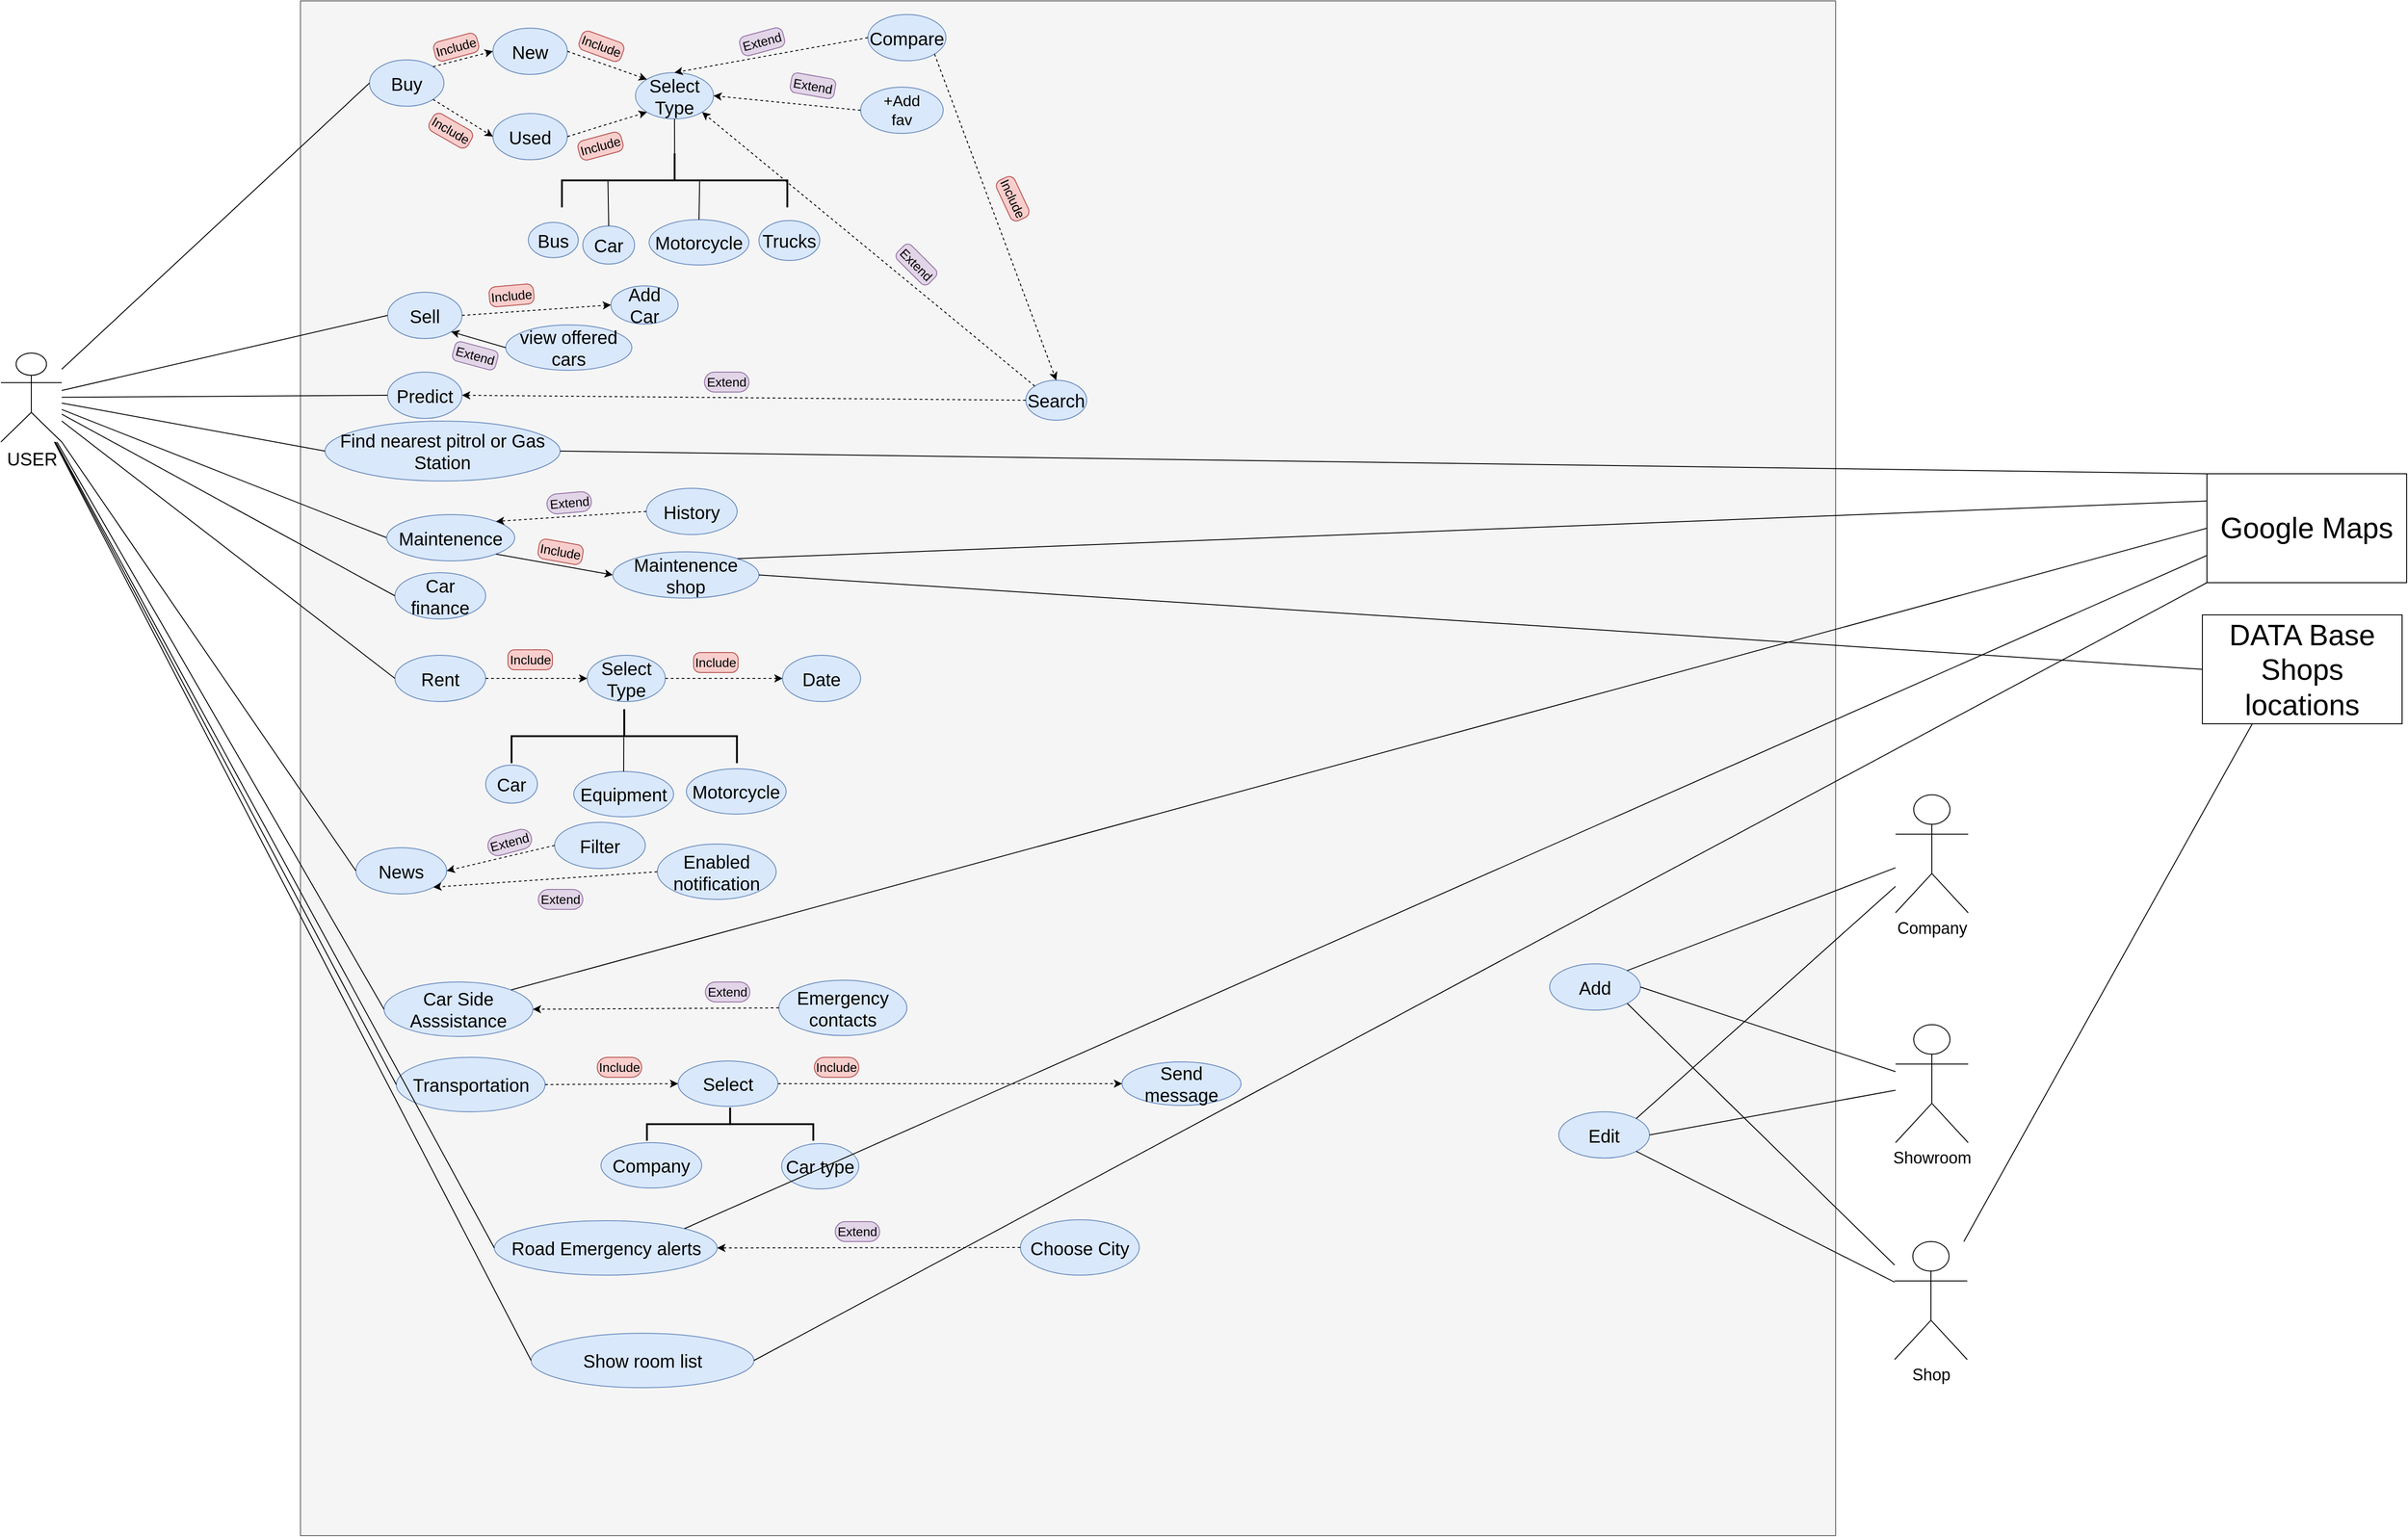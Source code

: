 <mxfile version="21.1.1" type="device">
  <diagram name="Page-1" id="mfSoIluptVLhkZwKLoLs">
    <mxGraphModel dx="2163" dy="771" grid="1" gridSize="10" guides="1" tooltips="1" connect="1" arrows="1" fold="1" page="1" pageScale="1" pageWidth="850" pageHeight="1100" background="#FFFFFF" math="0" shadow="0">
      <root>
        <mxCell id="0" />
        <mxCell id="1" parent="0" />
        <mxCell id="ZnVcX4nlPHSCYcSZ6EbG-2" value="&lt;br&gt;&lt;br&gt;&lt;br&gt;&lt;br&gt;&lt;br&gt;&lt;br&gt;&lt;br&gt;&lt;br&gt;&lt;br&gt;&lt;br&gt;" style="whiteSpace=wrap;html=1;aspect=fixed;fillColor=#f5f5f5;fontColor=#333333;strokeColor=#666666;" parent="1" vertex="1">
          <mxGeometry x="44" y="39" width="1691" height="1691" as="geometry" />
        </mxCell>
        <mxCell id="ZnVcX4nlPHSCYcSZ6EbG-4" value="&lt;font style=&quot;font-size: 20px;&quot;&gt;USER&lt;/font&gt;" style="shape=umlActor;verticalLabelPosition=bottom;verticalAlign=top;html=1;outlineConnect=0;" parent="1" vertex="1">
          <mxGeometry x="-286" y="427" width="67" height="98" as="geometry" />
        </mxCell>
        <mxCell id="ZnVcX4nlPHSCYcSZ6EbG-6" value="&lt;font style=&quot;font-size: 20px;&quot;&gt;Buy&lt;/font&gt;" style="ellipse;whiteSpace=wrap;html=1;fillColor=#dae8fc;strokeColor=#6c8ebf;" parent="1" vertex="1">
          <mxGeometry x="120" y="104" width="82" height="51" as="geometry" />
        </mxCell>
        <mxCell id="ZnVcX4nlPHSCYcSZ6EbG-8" value="&lt;font style=&quot;font-size: 20px;&quot;&gt;Used&lt;/font&gt;" style="ellipse;whiteSpace=wrap;html=1;fillColor=#dae8fc;strokeColor=#6c8ebf;" parent="1" vertex="1">
          <mxGeometry x="256" y="163" width="82" height="51" as="geometry" />
        </mxCell>
        <mxCell id="ZnVcX4nlPHSCYcSZ6EbG-9" value="&lt;font style=&quot;font-size: 20px;&quot;&gt;New&lt;/font&gt;" style="ellipse;whiteSpace=wrap;html=1;fillColor=#dae8fc;strokeColor=#6c8ebf;" parent="1" vertex="1">
          <mxGeometry x="256" y="69" width="82" height="51" as="geometry" />
        </mxCell>
        <mxCell id="ZnVcX4nlPHSCYcSZ6EbG-10" value="&lt;font style=&quot;font-size: 20px;&quot;&gt;Select Type&lt;/font&gt;" style="ellipse;whiteSpace=wrap;html=1;fillColor=#dae8fc;strokeColor=#6c8ebf;" parent="1" vertex="1">
          <mxGeometry x="413" y="118" width="86" height="51" as="geometry" />
        </mxCell>
        <mxCell id="ZnVcX4nlPHSCYcSZ6EbG-11" value="&lt;font style=&quot;font-size: 17px;&quot;&gt;+Add&lt;br&gt;fav&lt;/font&gt;" style="ellipse;whiteSpace=wrap;html=1;fillColor=#dae8fc;strokeColor=#6c8ebf;" parent="1" vertex="1">
          <mxGeometry x="661" y="134" width="91" height="51" as="geometry" />
        </mxCell>
        <mxCell id="ZnVcX4nlPHSCYcSZ6EbG-12" value="&lt;span style=&quot;font-size: 20px;&quot;&gt;Compare&lt;/span&gt;" style="ellipse;whiteSpace=wrap;html=1;fillColor=#dae8fc;strokeColor=#6c8ebf;" parent="1" vertex="1">
          <mxGeometry x="669" y="54" width="86" height="51" as="geometry" />
        </mxCell>
        <mxCell id="ZnVcX4nlPHSCYcSZ6EbG-15" value="" style="endArrow=classic;html=1;rounded=0;entryX=0;entryY=0.5;entryDx=0;entryDy=0;exitX=1;exitY=0;exitDx=0;exitDy=0;dashed=1;" parent="1" source="ZnVcX4nlPHSCYcSZ6EbG-6" target="ZnVcX4nlPHSCYcSZ6EbG-9" edge="1">
          <mxGeometry width="50" height="50" relative="1" as="geometry">
            <mxPoint x="585" y="476" as="sourcePoint" />
            <mxPoint x="635" y="426" as="targetPoint" />
          </mxGeometry>
        </mxCell>
        <mxCell id="ZnVcX4nlPHSCYcSZ6EbG-17" value="" style="endArrow=classic;html=1;rounded=0;entryX=0;entryY=0.5;entryDx=0;entryDy=0;exitX=1;exitY=1;exitDx=0;exitDy=0;dashed=1;" parent="1" source="ZnVcX4nlPHSCYcSZ6EbG-6" target="ZnVcX4nlPHSCYcSZ6EbG-8" edge="1">
          <mxGeometry width="50" height="50" relative="1" as="geometry">
            <mxPoint x="200" y="183" as="sourcePoint" />
            <mxPoint x="266" y="169" as="targetPoint" />
          </mxGeometry>
        </mxCell>
        <mxCell id="ZnVcX4nlPHSCYcSZ6EbG-19" value="&lt;font style=&quot;font-size: 14px;&quot;&gt;Include&lt;/font&gt;" style="rounded=1;whiteSpace=wrap;html=1;arcSize=33;fillColor=#f8cecc;strokeColor=#b85450;rotation=-15;" parent="1" vertex="1">
          <mxGeometry x="191" y="79" width="49" height="22" as="geometry" />
        </mxCell>
        <mxCell id="ZnVcX4nlPHSCYcSZ6EbG-20" value="&lt;font style=&quot;font-size: 14px;&quot;&gt;Include&lt;/font&gt;" style="rounded=1;whiteSpace=wrap;html=1;arcSize=33;fillColor=#f8cecc;strokeColor=#b85450;rotation=30;" parent="1" vertex="1">
          <mxGeometry x="185" y="171" width="49" height="22" as="geometry" />
        </mxCell>
        <mxCell id="ZnVcX4nlPHSCYcSZ6EbG-22" value="" style="endArrow=classic;html=1;rounded=0;entryX=0;entryY=0;entryDx=0;entryDy=0;exitX=1;exitY=0.5;exitDx=0;exitDy=0;dashed=1;" parent="1" source="ZnVcX4nlPHSCYcSZ6EbG-9" target="ZnVcX4nlPHSCYcSZ6EbG-10" edge="1">
          <mxGeometry width="50" height="50" relative="1" as="geometry">
            <mxPoint x="585" y="474" as="sourcePoint" />
            <mxPoint x="635" y="424" as="targetPoint" />
          </mxGeometry>
        </mxCell>
        <mxCell id="ZnVcX4nlPHSCYcSZ6EbG-23" value="" style="endArrow=classic;html=1;rounded=0;entryX=0;entryY=1;entryDx=0;entryDy=0;exitX=1;exitY=0.5;exitDx=0;exitDy=0;dashed=1;" parent="1" source="ZnVcX4nlPHSCYcSZ6EbG-8" target="ZnVcX4nlPHSCYcSZ6EbG-10" edge="1">
          <mxGeometry width="50" height="50" relative="1" as="geometry">
            <mxPoint x="585" y="474" as="sourcePoint" />
            <mxPoint x="635" y="424" as="targetPoint" />
          </mxGeometry>
        </mxCell>
        <mxCell id="ZnVcX4nlPHSCYcSZ6EbG-24" value="&lt;font style=&quot;font-size: 14px;&quot;&gt;Include&lt;/font&gt;" style="rounded=1;whiteSpace=wrap;html=1;arcSize=33;fillColor=#f8cecc;strokeColor=#b85450;rotation=20;" parent="1" vertex="1">
          <mxGeometry x="351" y="78" width="49" height="22" as="geometry" />
        </mxCell>
        <mxCell id="ZnVcX4nlPHSCYcSZ6EbG-25" value="&lt;font style=&quot;font-size: 14px;&quot;&gt;Include&lt;/font&gt;" style="rounded=1;whiteSpace=wrap;html=1;arcSize=33;fillColor=#f8cecc;strokeColor=#b85450;rotation=-15;" parent="1" vertex="1">
          <mxGeometry x="350" y="188" width="49" height="22" as="geometry" />
        </mxCell>
        <mxCell id="ZnVcX4nlPHSCYcSZ6EbG-26" value="" style="endArrow=classic;html=1;rounded=0;entryX=1;entryY=0.5;entryDx=0;entryDy=0;exitX=0;exitY=0.5;exitDx=0;exitDy=0;dashed=1;" parent="1" source="ZnVcX4nlPHSCYcSZ6EbG-11" target="ZnVcX4nlPHSCYcSZ6EbG-10" edge="1">
          <mxGeometry width="50" height="50" relative="1" as="geometry">
            <mxPoint x="585" y="474" as="sourcePoint" />
            <mxPoint x="635" y="424" as="targetPoint" />
          </mxGeometry>
        </mxCell>
        <mxCell id="ZnVcX4nlPHSCYcSZ6EbG-27" value="" style="endArrow=classic;html=1;rounded=0;entryX=0.5;entryY=0;entryDx=0;entryDy=0;exitX=0;exitY=0.5;exitDx=0;exitDy=0;dashed=1;" parent="1" source="ZnVcX4nlPHSCYcSZ6EbG-12" target="ZnVcX4nlPHSCYcSZ6EbG-10" edge="1">
          <mxGeometry width="50" height="50" relative="1" as="geometry">
            <mxPoint x="585" y="474" as="sourcePoint" />
            <mxPoint x="635" y="424" as="targetPoint" />
          </mxGeometry>
        </mxCell>
        <mxCell id="ZnVcX4nlPHSCYcSZ6EbG-29" value="&lt;font style=&quot;font-size: 14px;&quot;&gt;Extend&lt;/font&gt;" style="rounded=1;whiteSpace=wrap;html=1;arcSize=33;fillColor=#e1d5e7;strokeColor=#9673a6;rotation=-15;" parent="1" vertex="1">
          <mxGeometry x="528" y="73" width="49" height="22" as="geometry" />
        </mxCell>
        <mxCell id="ZnVcX4nlPHSCYcSZ6EbG-30" value="&lt;font style=&quot;font-size: 14px;&quot;&gt;Extend&lt;/font&gt;" style="rounded=1;whiteSpace=wrap;html=1;arcSize=29;fillColor=#e1d5e7;strokeColor=#9673a6;rotation=10;" parent="1" vertex="1">
          <mxGeometry x="584" y="121.5" width="49" height="22" as="geometry" />
        </mxCell>
        <mxCell id="ZnVcX4nlPHSCYcSZ6EbG-41" style="edgeStyle=orthogonalEdgeStyle;rounded=0;orthogonalLoop=1;jettySize=auto;html=1;exitX=0;exitY=0.5;exitDx=0;exitDy=0;exitPerimeter=0;entryX=0.5;entryY=1;entryDx=0;entryDy=0;endArrow=none;endFill=0;" parent="1" source="ZnVcX4nlPHSCYcSZ6EbG-31" target="ZnVcX4nlPHSCYcSZ6EbG-10" edge="1">
          <mxGeometry relative="1" as="geometry" />
        </mxCell>
        <mxCell id="ZnVcX4nlPHSCYcSZ6EbG-31" value="" style="strokeWidth=2;html=1;shape=mxgraph.flowchart.annotation_2;align=left;labelPosition=right;pointerEvents=1;rotation=90;" parent="1" vertex="1">
          <mxGeometry x="426.38" y="112.63" width="59.5" height="248.25" as="geometry" />
        </mxCell>
        <mxCell id="ZnVcX4nlPHSCYcSZ6EbG-34" value="&lt;font style=&quot;font-size: 20px;&quot;&gt;Trucks&lt;/font&gt;" style="ellipse;whiteSpace=wrap;html=1;fillColor=#dae8fc;strokeColor=#6c8ebf;" parent="1" vertex="1">
          <mxGeometry x="549" y="281" width="67" height="44" as="geometry" />
        </mxCell>
        <mxCell id="ZnVcX4nlPHSCYcSZ6EbG-35" value="&lt;font style=&quot;font-size: 20px;&quot;&gt;Car&lt;/font&gt;" style="ellipse;whiteSpace=wrap;html=1;fillColor=#dae8fc;strokeColor=#6c8ebf;" parent="1" vertex="1">
          <mxGeometry x="355" y="287" width="57" height="42" as="geometry" />
        </mxCell>
        <mxCell id="ZnVcX4nlPHSCYcSZ6EbG-36" value="&lt;font style=&quot;font-size: 20px;&quot;&gt;Bus&lt;/font&gt;" style="ellipse;whiteSpace=wrap;html=1;fillColor=#dae8fc;strokeColor=#6c8ebf;" parent="1" vertex="1">
          <mxGeometry x="295" y="283" width="55" height="39" as="geometry" />
        </mxCell>
        <mxCell id="ZnVcX4nlPHSCYcSZ6EbG-37" value="" style="endArrow=none;html=1;rounded=0;entryX=0.5;entryY=0;entryDx=0;entryDy=0;exitX=0.495;exitY=0.796;exitDx=0;exitDy=0;exitPerimeter=0;" parent="1" source="ZnVcX4nlPHSCYcSZ6EbG-31" target="ZnVcX4nlPHSCYcSZ6EbG-35" edge="1">
          <mxGeometry width="50" height="50" relative="1" as="geometry">
            <mxPoint x="360" y="272" as="sourcePoint" />
            <mxPoint x="636" y="426" as="targetPoint" />
          </mxGeometry>
        </mxCell>
        <mxCell id="ZnVcX4nlPHSCYcSZ6EbG-39" value="&lt;font style=&quot;font-size: 20px;&quot;&gt;Motorcycle&lt;/font&gt;" style="ellipse;whiteSpace=wrap;html=1;fillColor=#dae8fc;strokeColor=#6c8ebf;" parent="1" vertex="1">
          <mxGeometry x="428" y="280" width="110" height="50" as="geometry" />
        </mxCell>
        <mxCell id="ZnVcX4nlPHSCYcSZ6EbG-40" value="" style="endArrow=none;html=1;rounded=0;entryX=0.5;entryY=0;entryDx=0;entryDy=0;exitX=0.517;exitY=0.389;exitDx=0;exitDy=0;exitPerimeter=0;" parent="1" source="ZnVcX4nlPHSCYcSZ6EbG-31" target="ZnVcX4nlPHSCYcSZ6EbG-39" edge="1">
          <mxGeometry width="50" height="50" relative="1" as="geometry">
            <mxPoint x="586" y="465" as="sourcePoint" />
            <mxPoint x="636" y="415" as="targetPoint" />
          </mxGeometry>
        </mxCell>
        <mxCell id="ZnVcX4nlPHSCYcSZ6EbG-42" value="" style="endArrow=none;html=1;rounded=0;exitX=0;exitY=0.5;exitDx=0;exitDy=0;" parent="1" source="ZnVcX4nlPHSCYcSZ6EbG-6" target="ZnVcX4nlPHSCYcSZ6EbG-4" edge="1">
          <mxGeometry width="50" height="50" relative="1" as="geometry">
            <mxPoint x="586" y="465" as="sourcePoint" />
            <mxPoint x="636" y="415" as="targetPoint" />
          </mxGeometry>
        </mxCell>
        <mxCell id="ZnVcX4nlPHSCYcSZ6EbG-43" value="&lt;font style=&quot;font-size: 20px;&quot;&gt;Find nearest pitrol or Gas Station&lt;/font&gt;" style="ellipse;whiteSpace=wrap;html=1;fillColor=#dae8fc;strokeColor=#6c8ebf;" parent="1" vertex="1">
          <mxGeometry x="71" y="502" width="259" height="66" as="geometry" />
        </mxCell>
        <mxCell id="ZnVcX4nlPHSCYcSZ6EbG-44" value="&lt;font style=&quot;font-size: 20px;&quot;&gt;Predict&lt;/font&gt;" style="ellipse;whiteSpace=wrap;html=1;fillColor=#dae8fc;strokeColor=#6c8ebf;" parent="1" vertex="1">
          <mxGeometry x="140" y="448" width="82" height="51" as="geometry" />
        </mxCell>
        <mxCell id="ZnVcX4nlPHSCYcSZ6EbG-45" value="&lt;font style=&quot;font-size: 20px;&quot;&gt;Sell&lt;/font&gt;" style="ellipse;whiteSpace=wrap;html=1;fillColor=#dae8fc;strokeColor=#6c8ebf;" parent="1" vertex="1">
          <mxGeometry x="140" y="360" width="82" height="51" as="geometry" />
        </mxCell>
        <mxCell id="ZnVcX4nlPHSCYcSZ6EbG-46" value="&lt;font style=&quot;font-size: 20px;&quot;&gt;Add Car&lt;/font&gt;" style="ellipse;whiteSpace=wrap;html=1;fillColor=#dae8fc;strokeColor=#6c8ebf;" parent="1" vertex="1">
          <mxGeometry x="386" y="353" width="74" height="42" as="geometry" />
        </mxCell>
        <mxCell id="ZnVcX4nlPHSCYcSZ6EbG-47" value="&lt;span style=&quot;font-size: 20px;&quot;&gt;view offered cars&lt;/span&gt;" style="ellipse;whiteSpace=wrap;html=1;fillColor=#dae8fc;strokeColor=#6c8ebf;" parent="1" vertex="1">
          <mxGeometry x="270" y="396" width="139" height="50" as="geometry" />
        </mxCell>
        <mxCell id="ZnVcX4nlPHSCYcSZ6EbG-48" value="" style="endArrow=classic;html=1;rounded=0;entryX=0;entryY=0.5;entryDx=0;entryDy=0;exitX=1;exitY=0.5;exitDx=0;exitDy=0;dashed=1;" parent="1" source="ZnVcX4nlPHSCYcSZ6EbG-45" target="ZnVcX4nlPHSCYcSZ6EbG-46" edge="1">
          <mxGeometry width="50" height="50" relative="1" as="geometry">
            <mxPoint x="550" y="470" as="sourcePoint" />
            <mxPoint x="600" y="420" as="targetPoint" />
          </mxGeometry>
        </mxCell>
        <mxCell id="ZnVcX4nlPHSCYcSZ6EbG-50" value="&lt;font style=&quot;font-size: 14px;&quot;&gt;Include&lt;/font&gt;" style="rounded=1;whiteSpace=wrap;html=1;arcSize=33;fillColor=#f8cecc;strokeColor=#b85450;rotation=-5;" parent="1" vertex="1">
          <mxGeometry x="252" y="352.5" width="49" height="22" as="geometry" />
        </mxCell>
        <mxCell id="ZnVcX4nlPHSCYcSZ6EbG-51" value="&lt;font style=&quot;font-size: 14px;&quot;&gt;Extend&lt;/font&gt;" style="rounded=1;whiteSpace=wrap;html=1;arcSize=29;fillColor=#e1d5e7;strokeColor=#9673a6;rotation=15;" parent="1" vertex="1">
          <mxGeometry x="212" y="419" width="49" height="22" as="geometry" />
        </mxCell>
        <mxCell id="ZnVcX4nlPHSCYcSZ6EbG-52" value="&lt;font style=&quot;font-size: 20px;&quot;&gt;Search&lt;/font&gt;" style="ellipse;whiteSpace=wrap;html=1;fillColor=#dae8fc;strokeColor=#6c8ebf;" parent="1" vertex="1">
          <mxGeometry x="843" y="457" width="67" height="44" as="geometry" />
        </mxCell>
        <mxCell id="ZnVcX4nlPHSCYcSZ6EbG-54" value="" style="endArrow=classic;html=1;rounded=0;entryX=1;entryY=1;entryDx=0;entryDy=0;exitX=0;exitY=0;exitDx=0;exitDy=0;dashed=1;" parent="1" source="ZnVcX4nlPHSCYcSZ6EbG-52" target="ZnVcX4nlPHSCYcSZ6EbG-10" edge="1">
          <mxGeometry width="50" height="50" relative="1" as="geometry">
            <mxPoint x="550" y="470" as="sourcePoint" />
            <mxPoint x="600" y="420" as="targetPoint" />
          </mxGeometry>
        </mxCell>
        <mxCell id="ZnVcX4nlPHSCYcSZ6EbG-56" value="" style="endArrow=classic;html=1;rounded=0;entryX=1;entryY=0.5;entryDx=0;entryDy=0;exitX=0;exitY=0.5;exitDx=0;exitDy=0;dashed=1;" parent="1" source="ZnVcX4nlPHSCYcSZ6EbG-52" target="ZnVcX4nlPHSCYcSZ6EbG-44" edge="1">
          <mxGeometry width="50" height="50" relative="1" as="geometry">
            <mxPoint x="550" y="530" as="sourcePoint" />
            <mxPoint x="600" y="480" as="targetPoint" />
          </mxGeometry>
        </mxCell>
        <mxCell id="ZnVcX4nlPHSCYcSZ6EbG-60" value="&lt;font style=&quot;font-size: 14px;&quot;&gt;Extend&lt;/font&gt;" style="rounded=1;whiteSpace=wrap;html=1;arcSize=50;fillColor=#e1d5e7;strokeColor=#9673a6;rotation=0;" parent="1" vertex="1">
          <mxGeometry x="489" y="448" width="49" height="22" as="geometry" />
        </mxCell>
        <mxCell id="ZnVcX4nlPHSCYcSZ6EbG-61" value="" style="endArrow=none;html=1;rounded=0;entryX=0;entryY=0.5;entryDx=0;entryDy=0;" parent="1" source="ZnVcX4nlPHSCYcSZ6EbG-4" target="ZnVcX4nlPHSCYcSZ6EbG-45" edge="1">
          <mxGeometry width="50" height="50" relative="1" as="geometry">
            <mxPoint x="20" y="450" as="sourcePoint" />
            <mxPoint x="600" y="480" as="targetPoint" />
          </mxGeometry>
        </mxCell>
        <mxCell id="ZnVcX4nlPHSCYcSZ6EbG-63" value="" style="endArrow=none;html=1;rounded=0;exitX=0;exitY=0.5;exitDx=0;exitDy=0;" parent="1" source="ZnVcX4nlPHSCYcSZ6EbG-44" target="ZnVcX4nlPHSCYcSZ6EbG-4" edge="1">
          <mxGeometry width="50" height="50" relative="1" as="geometry">
            <mxPoint x="490" y="530" as="sourcePoint" />
            <mxPoint x="540" y="480" as="targetPoint" />
          </mxGeometry>
        </mxCell>
        <mxCell id="ZnVcX4nlPHSCYcSZ6EbG-64" value="" style="endArrow=none;html=1;rounded=0;exitX=0;exitY=0.5;exitDx=0;exitDy=0;" parent="1" source="ZnVcX4nlPHSCYcSZ6EbG-43" target="ZnVcX4nlPHSCYcSZ6EbG-4" edge="1">
          <mxGeometry width="50" height="50" relative="1" as="geometry">
            <mxPoint x="490" y="530" as="sourcePoint" />
            <mxPoint x="540" y="480" as="targetPoint" />
          </mxGeometry>
        </mxCell>
        <mxCell id="ZnVcX4nlPHSCYcSZ6EbG-65" value="" style="endArrow=none;html=1;rounded=0;entryX=0;entryY=0.5;entryDx=0;entryDy=0;" parent="1" source="ZnVcX4nlPHSCYcSZ6EbG-4" target="ZnVcX4nlPHSCYcSZ6EbG-67" edge="1">
          <mxGeometry width="50" height="50" relative="1" as="geometry">
            <mxPoint x="550" y="520" as="sourcePoint" />
            <mxPoint x="140" y="630" as="targetPoint" />
          </mxGeometry>
        </mxCell>
        <mxCell id="ZnVcX4nlPHSCYcSZ6EbG-66" value="&lt;span style=&quot;font-size: 20px;&quot;&gt;Car finance&lt;/span&gt;" style="ellipse;whiteSpace=wrap;html=1;fillColor=#dae8fc;strokeColor=#6c8ebf;" parent="1" vertex="1">
          <mxGeometry x="148" y="669" width="100" height="51" as="geometry" />
        </mxCell>
        <mxCell id="ZnVcX4nlPHSCYcSZ6EbG-67" value="&lt;font style=&quot;font-size: 20px;&quot;&gt;Maintenence&lt;/font&gt;" style="ellipse;whiteSpace=wrap;html=1;fillColor=#dae8fc;strokeColor=#6c8ebf;" parent="1" vertex="1">
          <mxGeometry x="139" y="605" width="141" height="51" as="geometry" />
        </mxCell>
        <mxCell id="ZnVcX4nlPHSCYcSZ6EbG-68" value="&lt;span style=&quot;font-size: 20px;&quot;&gt;Maintenence shop&lt;/span&gt;" style="ellipse;whiteSpace=wrap;html=1;fillColor=#dae8fc;strokeColor=#6c8ebf;" parent="1" vertex="1">
          <mxGeometry x="388" y="646" width="161" height="51" as="geometry" />
        </mxCell>
        <mxCell id="ZnVcX4nlPHSCYcSZ6EbG-69" value="&lt;span style=&quot;font-size: 20px;&quot;&gt;History&lt;/span&gt;" style="ellipse;whiteSpace=wrap;html=1;fillColor=#dae8fc;strokeColor=#6c8ebf;" parent="1" vertex="1">
          <mxGeometry x="425" y="576" width="100" height="51" as="geometry" />
        </mxCell>
        <mxCell id="ZnVcX4nlPHSCYcSZ6EbG-72" value="" style="endArrow=classic;html=1;rounded=0;entryX=1;entryY=0;entryDx=0;entryDy=0;exitX=0;exitY=0.5;exitDx=0;exitDy=0;dashed=1;" parent="1" source="ZnVcX4nlPHSCYcSZ6EbG-69" target="ZnVcX4nlPHSCYcSZ6EbG-67" edge="1">
          <mxGeometry width="50" height="50" relative="1" as="geometry">
            <mxPoint x="550" y="440" as="sourcePoint" />
            <mxPoint x="600" y="390" as="targetPoint" />
          </mxGeometry>
        </mxCell>
        <mxCell id="ZnVcX4nlPHSCYcSZ6EbG-73" value="&lt;font style=&quot;font-size: 14px;&quot;&gt;Include&lt;/font&gt;" style="rounded=1;whiteSpace=wrap;html=1;arcSize=33;fillColor=#f8cecc;strokeColor=#b85450;rotation=10;" parent="1" vertex="1">
          <mxGeometry x="306" y="635" width="49" height="22" as="geometry" />
        </mxCell>
        <mxCell id="ZnVcX4nlPHSCYcSZ6EbG-74" value="&lt;font style=&quot;font-size: 14px;&quot;&gt;Extend&lt;/font&gt;" style="rounded=1;whiteSpace=wrap;html=1;arcSize=50;fillColor=#e1d5e7;strokeColor=#9673a6;rotation=-5;" parent="1" vertex="1">
          <mxGeometry x="315.5" y="581" width="49" height="22" as="geometry" />
        </mxCell>
        <mxCell id="ZnVcX4nlPHSCYcSZ6EbG-75" value="" style="endArrow=none;html=1;rounded=0;exitX=0;exitY=0.5;exitDx=0;exitDy=0;" parent="1" source="ZnVcX4nlPHSCYcSZ6EbG-66" target="ZnVcX4nlPHSCYcSZ6EbG-4" edge="1">
          <mxGeometry width="50" height="50" relative="1" as="geometry">
            <mxPoint x="550" y="440" as="sourcePoint" />
            <mxPoint x="600" y="390" as="targetPoint" />
          </mxGeometry>
        </mxCell>
        <mxCell id="ZnVcX4nlPHSCYcSZ6EbG-77" value="&lt;span style=&quot;font-size: 20px;&quot;&gt;Rent&lt;/span&gt;" style="ellipse;whiteSpace=wrap;html=1;fillColor=#dae8fc;strokeColor=#6c8ebf;" parent="1" vertex="1">
          <mxGeometry x="148" y="760" width="100" height="51" as="geometry" />
        </mxCell>
        <mxCell id="ZnVcX4nlPHSCYcSZ6EbG-78" value="&lt;font style=&quot;font-size: 20px;&quot;&gt;Select Type&lt;/font&gt;" style="ellipse;whiteSpace=wrap;html=1;fillColor=#dae8fc;strokeColor=#6c8ebf;" parent="1" vertex="1">
          <mxGeometry x="359.88" y="760" width="86" height="51" as="geometry" />
        </mxCell>
        <mxCell id="ZnVcX4nlPHSCYcSZ6EbG-79" value="" style="endArrow=classic;html=1;rounded=0;entryX=0;entryY=0.5;entryDx=0;entryDy=0;exitX=1;exitY=0.5;exitDx=0;exitDy=0;dashed=1;" parent="1" source="ZnVcX4nlPHSCYcSZ6EbG-77" target="ZnVcX4nlPHSCYcSZ6EbG-78" edge="1">
          <mxGeometry width="50" height="50" relative="1" as="geometry">
            <mxPoint x="550" y="450" as="sourcePoint" />
            <mxPoint x="600" y="400" as="targetPoint" />
          </mxGeometry>
        </mxCell>
        <mxCell id="ZnVcX4nlPHSCYcSZ6EbG-80" value="" style="endArrow=none;html=1;rounded=0;entryX=0;entryY=0.5;entryDx=0;entryDy=0;" parent="1" source="ZnVcX4nlPHSCYcSZ6EbG-4" target="ZnVcX4nlPHSCYcSZ6EbG-77" edge="1">
          <mxGeometry width="50" height="50" relative="1" as="geometry">
            <mxPoint x="550" y="610" as="sourcePoint" />
            <mxPoint x="600" y="560" as="targetPoint" />
          </mxGeometry>
        </mxCell>
        <mxCell id="ZnVcX4nlPHSCYcSZ6EbG-82" value="" style="endArrow=classic;html=1;rounded=0;entryX=0;entryY=0.5;entryDx=0;entryDy=0;exitX=1;exitY=0.5;exitDx=0;exitDy=0;dashed=1;" parent="1" source="ZnVcX4nlPHSCYcSZ6EbG-78" target="ZnVcX4nlPHSCYcSZ6EbG-83" edge="1">
          <mxGeometry width="50" height="50" relative="1" as="geometry">
            <mxPoint x="550" y="610" as="sourcePoint" />
            <mxPoint x="600" y="560" as="targetPoint" />
          </mxGeometry>
        </mxCell>
        <mxCell id="ZnVcX4nlPHSCYcSZ6EbG-83" value="&lt;span style=&quot;font-size: 20px;&quot;&gt;Date&lt;/span&gt;" style="ellipse;whiteSpace=wrap;html=1;fillColor=#dae8fc;strokeColor=#6c8ebf;" parent="1" vertex="1">
          <mxGeometry x="575" y="760" width="86" height="51" as="geometry" />
        </mxCell>
        <mxCell id="ZnVcX4nlPHSCYcSZ6EbG-84" value="&lt;font style=&quot;font-size: 14px;&quot;&gt;Include&lt;/font&gt;" style="rounded=1;whiteSpace=wrap;html=1;arcSize=33;fillColor=#f8cecc;strokeColor=#b85450;rotation=0;" parent="1" vertex="1">
          <mxGeometry x="272.5" y="754" width="49" height="22" as="geometry" />
        </mxCell>
        <mxCell id="ZnVcX4nlPHSCYcSZ6EbG-86" value="&lt;font style=&quot;font-size: 14px;&quot;&gt;Include&lt;/font&gt;" style="rounded=1;whiteSpace=wrap;html=1;arcSize=33;fillColor=#f8cecc;strokeColor=#b85450;rotation=0;" parent="1" vertex="1">
          <mxGeometry x="477" y="757" width="49" height="22" as="geometry" />
        </mxCell>
        <mxCell id="ZnVcX4nlPHSCYcSZ6EbG-87" value="" style="strokeWidth=2;html=1;shape=mxgraph.flowchart.annotation_2;align=left;labelPosition=right;pointerEvents=1;rotation=90;" parent="1" vertex="1">
          <mxGeometry x="370.88" y="725" width="59.5" height="248.25" as="geometry" />
        </mxCell>
        <mxCell id="ZnVcX4nlPHSCYcSZ6EbG-88" value="&lt;font style=&quot;font-size: 20px;&quot;&gt;Car&lt;/font&gt;" style="ellipse;whiteSpace=wrap;html=1;fillColor=#dae8fc;strokeColor=#6c8ebf;" parent="1" vertex="1">
          <mxGeometry x="248" y="881" width="57" height="42" as="geometry" />
        </mxCell>
        <mxCell id="ZnVcX4nlPHSCYcSZ6EbG-89" value="&lt;font style=&quot;font-size: 20px;&quot;&gt;Motorcycle&lt;/font&gt;" style="ellipse;whiteSpace=wrap;html=1;fillColor=#dae8fc;strokeColor=#6c8ebf;" parent="1" vertex="1">
          <mxGeometry x="469" y="885" width="110" height="50" as="geometry" />
        </mxCell>
        <mxCell id="ZnVcX4nlPHSCYcSZ6EbG-90" value="&lt;font style=&quot;font-size: 20px;&quot;&gt;Equipment&lt;/font&gt;" style="ellipse;whiteSpace=wrap;html=1;fillColor=#dae8fc;strokeColor=#6c8ebf;" parent="1" vertex="1">
          <mxGeometry x="345" y="888" width="110" height="50" as="geometry" />
        </mxCell>
        <mxCell id="ZnVcX4nlPHSCYcSZ6EbG-92" value="" style="endArrow=none;html=1;rounded=0;entryX=0.5;entryY=0;entryDx=0;entryDy=0;exitX=0.522;exitY=0.502;exitDx=0;exitDy=0;exitPerimeter=0;" parent="1" source="ZnVcX4nlPHSCYcSZ6EbG-87" target="ZnVcX4nlPHSCYcSZ6EbG-90" edge="1">
          <mxGeometry width="50" height="50" relative="1" as="geometry">
            <mxPoint x="386" y="814" as="sourcePoint" />
            <mxPoint x="610" y="570" as="targetPoint" />
          </mxGeometry>
        </mxCell>
        <mxCell id="ZnVcX4nlPHSCYcSZ6EbG-93" value="&lt;span style=&quot;font-size: 20px;&quot;&gt;News&lt;/span&gt;" style="ellipse;whiteSpace=wrap;html=1;fillColor=#dae8fc;strokeColor=#6c8ebf;" parent="1" vertex="1">
          <mxGeometry x="105" y="972" width="100" height="51" as="geometry" />
        </mxCell>
        <mxCell id="ZnVcX4nlPHSCYcSZ6EbG-94" value="&lt;span style=&quot;font-size: 20px;&quot;&gt;Filter&lt;/span&gt;" style="ellipse;whiteSpace=wrap;html=1;fillColor=#dae8fc;strokeColor=#6c8ebf;" parent="1" vertex="1">
          <mxGeometry x="323.88" y="944" width="100" height="51" as="geometry" />
        </mxCell>
        <mxCell id="ZnVcX4nlPHSCYcSZ6EbG-95" value="" style="endArrow=none;html=1;rounded=0;exitX=0;exitY=0.5;exitDx=0;exitDy=0;" parent="1" source="ZnVcX4nlPHSCYcSZ6EbG-93" target="ZnVcX4nlPHSCYcSZ6EbG-4" edge="1">
          <mxGeometry width="50" height="50" relative="1" as="geometry">
            <mxPoint x="560" y="920" as="sourcePoint" />
            <mxPoint x="610" y="870" as="targetPoint" />
          </mxGeometry>
        </mxCell>
        <mxCell id="ZnVcX4nlPHSCYcSZ6EbG-98" value="&lt;font style=&quot;font-size: 14px;&quot;&gt;Extend&lt;/font&gt;" style="rounded=1;whiteSpace=wrap;html=1;arcSize=50;fillColor=#e1d5e7;strokeColor=#9673a6;rotation=-15;" parent="1" vertex="1">
          <mxGeometry x="250" y="955.25" width="49" height="22" as="geometry" />
        </mxCell>
        <mxCell id="ZnVcX4nlPHSCYcSZ6EbG-99" value="" style="endArrow=classic;html=1;rounded=0;entryX=1;entryY=0.5;entryDx=0;entryDy=0;exitX=0;exitY=0.5;exitDx=0;exitDy=0;dashed=1;" parent="1" source="ZnVcX4nlPHSCYcSZ6EbG-94" target="ZnVcX4nlPHSCYcSZ6EbG-93" edge="1">
          <mxGeometry width="50" height="50" relative="1" as="geometry">
            <mxPoint x="560" y="770" as="sourcePoint" />
            <mxPoint x="610" y="720" as="targetPoint" />
          </mxGeometry>
        </mxCell>
        <mxCell id="ZnVcX4nlPHSCYcSZ6EbG-100" value="&lt;span style=&quot;font-size: 20px;&quot;&gt;Car Side Asssistance&lt;/span&gt;" style="ellipse;whiteSpace=wrap;html=1;fillColor=#dae8fc;strokeColor=#6c8ebf;" parent="1" vertex="1">
          <mxGeometry x="136" y="1120" width="164" height="60" as="geometry" />
        </mxCell>
        <mxCell id="ZnVcX4nlPHSCYcSZ6EbG-101" value="&lt;span style=&quot;font-size: 20px;&quot;&gt;Emergency&lt;br&gt;contacts&lt;br&gt;&lt;/span&gt;" style="ellipse;whiteSpace=wrap;html=1;fillColor=#dae8fc;strokeColor=#6c8ebf;" parent="1" vertex="1">
          <mxGeometry x="571" y="1118" width="141" height="61" as="geometry" />
        </mxCell>
        <mxCell id="ZnVcX4nlPHSCYcSZ6EbG-102" value="" style="endArrow=none;html=1;rounded=0;exitX=0;exitY=0.5;exitDx=0;exitDy=0;" parent="1" source="ZnVcX4nlPHSCYcSZ6EbG-100" target="ZnVcX4nlPHSCYcSZ6EbG-4" edge="1">
          <mxGeometry width="50" height="50" relative="1" as="geometry">
            <mxPoint x="560" y="740" as="sourcePoint" />
            <mxPoint x="610" y="690" as="targetPoint" />
          </mxGeometry>
        </mxCell>
        <mxCell id="ZnVcX4nlPHSCYcSZ6EbG-103" value="" style="endArrow=classic;html=1;rounded=0;entryX=1;entryY=0.5;entryDx=0;entryDy=0;exitX=0;exitY=0.5;exitDx=0;exitDy=0;dashed=1;" parent="1" source="ZnVcX4nlPHSCYcSZ6EbG-101" target="ZnVcX4nlPHSCYcSZ6EbG-100" edge="1">
          <mxGeometry width="50" height="50" relative="1" as="geometry">
            <mxPoint x="560" y="740" as="sourcePoint" />
            <mxPoint x="610" y="690" as="targetPoint" />
          </mxGeometry>
        </mxCell>
        <mxCell id="ZnVcX4nlPHSCYcSZ6EbG-105" value="&lt;font style=&quot;font-size: 14px;&quot;&gt;Extend&lt;/font&gt;" style="rounded=1;whiteSpace=wrap;html=1;arcSize=50;fillColor=#e1d5e7;strokeColor=#9673a6;rotation=0;" parent="1" vertex="1">
          <mxGeometry x="490" y="1120" width="49" height="22" as="geometry" />
        </mxCell>
        <mxCell id="ZnVcX4nlPHSCYcSZ6EbG-106" value="&lt;span style=&quot;font-size: 20px;&quot;&gt;Transportation&lt;/span&gt;" style="ellipse;whiteSpace=wrap;html=1;fillColor=#dae8fc;strokeColor=#6c8ebf;" parent="1" vertex="1">
          <mxGeometry x="149.5" y="1203" width="164" height="60" as="geometry" />
        </mxCell>
        <mxCell id="ZnVcX4nlPHSCYcSZ6EbG-107" value="" style="endArrow=none;html=1;rounded=0;entryX=0;entryY=0.5;entryDx=0;entryDy=0;" parent="1" source="ZnVcX4nlPHSCYcSZ6EbG-4" target="ZnVcX4nlPHSCYcSZ6EbG-106" edge="1">
          <mxGeometry width="50" height="50" relative="1" as="geometry">
            <mxPoint x="560" y="910" as="sourcePoint" />
            <mxPoint x="610" y="860" as="targetPoint" />
          </mxGeometry>
        </mxCell>
        <mxCell id="ZnVcX4nlPHSCYcSZ6EbG-108" value="&lt;span style=&quot;font-size: 20px;&quot;&gt;Road Emergency alerts&lt;/span&gt;" style="ellipse;whiteSpace=wrap;html=1;fillColor=#dae8fc;strokeColor=#6c8ebf;movable=1;resizable=1;rotatable=1;deletable=1;editable=1;locked=0;connectable=1;" parent="1" vertex="1">
          <mxGeometry x="257.5" y="1383" width="245.5" height="60" as="geometry" />
        </mxCell>
        <mxCell id="ZnVcX4nlPHSCYcSZ6EbG-109" value="" style="endArrow=none;html=1;rounded=0;entryX=0;entryY=0.5;entryDx=0;entryDy=0;" parent="1" source="ZnVcX4nlPHSCYcSZ6EbG-4" target="ZnVcX4nlPHSCYcSZ6EbG-108" edge="1">
          <mxGeometry width="50" height="50" relative="1" as="geometry">
            <mxPoint x="770" y="810" as="sourcePoint" />
            <mxPoint x="820" y="760" as="targetPoint" />
          </mxGeometry>
        </mxCell>
        <mxCell id="ZnVcX4nlPHSCYcSZ6EbG-110" value="&lt;span style=&quot;font-size: 20px;&quot;&gt;Choose City&lt;br&gt;&lt;/span&gt;" style="ellipse;whiteSpace=wrap;html=1;fillColor=#dae8fc;strokeColor=#6c8ebf;" parent="1" vertex="1">
          <mxGeometry x="837" y="1382" width="131" height="61" as="geometry" />
        </mxCell>
        <mxCell id="ZnVcX4nlPHSCYcSZ6EbG-115" value="&lt;font style=&quot;font-size: 18px;&quot;&gt;Showroom&lt;/font&gt;" style="shape=umlActor;verticalLabelPosition=bottom;verticalAlign=top;html=1;outlineConnect=0;" parent="1" vertex="1">
          <mxGeometry x="1801" y="1167" width="80" height="130" as="geometry" />
        </mxCell>
        <mxCell id="ZnVcX4nlPHSCYcSZ6EbG-116" value="&lt;font style=&quot;font-size: 18px;&quot;&gt;Shop&lt;/font&gt;" style="shape=umlActor;verticalLabelPosition=bottom;verticalAlign=top;html=1;outlineConnect=0;" parent="1" vertex="1">
          <mxGeometry x="1800" y="1406" width="80" height="130" as="geometry" />
        </mxCell>
        <mxCell id="ZnVcX4nlPHSCYcSZ6EbG-117" value="&lt;font style=&quot;font-size: 18px;&quot;&gt;Company&lt;/font&gt;" style="shape=umlActor;verticalLabelPosition=bottom;verticalAlign=top;html=1;outlineConnect=0;" parent="1" vertex="1">
          <mxGeometry x="1801" y="913.75" width="80" height="130" as="geometry" />
        </mxCell>
        <mxCell id="ZnVcX4nlPHSCYcSZ6EbG-119" value="&lt;span style=&quot;font-size: 20px;&quot;&gt;Add&lt;/span&gt;" style="ellipse;whiteSpace=wrap;html=1;fillColor=#dae8fc;strokeColor=#6c8ebf;" parent="1" vertex="1">
          <mxGeometry x="1420" y="1100" width="100" height="51" as="geometry" />
        </mxCell>
        <mxCell id="ZnVcX4nlPHSCYcSZ6EbG-121" value="&lt;span style=&quot;font-size: 20px;&quot;&gt;Edit&lt;/span&gt;" style="ellipse;whiteSpace=wrap;html=1;fillColor=#dae8fc;strokeColor=#6c8ebf;" parent="1" vertex="1">
          <mxGeometry x="1430" y="1263" width="100" height="51" as="geometry" />
        </mxCell>
        <mxCell id="geZ66Aj5jQ3HndjUGdAL-4" value="&lt;font style=&quot;font-size: 14px;&quot;&gt;Extend&lt;/font&gt;" style="rounded=1;whiteSpace=wrap;html=1;arcSize=29;fillColor=#e1d5e7;strokeColor=#9673a6;rotation=45;" parent="1" vertex="1">
          <mxGeometry x="698" y="318.5" width="49" height="22" as="geometry" />
        </mxCell>
        <mxCell id="geZ66Aj5jQ3HndjUGdAL-5" value="&lt;font style=&quot;font-size: 20px;&quot;&gt;Company&lt;/font&gt;" style="ellipse;whiteSpace=wrap;html=1;fillColor=#dae8fc;strokeColor=#6c8ebf;" parent="1" vertex="1">
          <mxGeometry x="375" y="1297" width="111" height="50" as="geometry" />
        </mxCell>
        <mxCell id="geZ66Aj5jQ3HndjUGdAL-6" value="&lt;font style=&quot;font-size: 20px;&quot;&gt;Car type&lt;/font&gt;" style="ellipse;whiteSpace=wrap;html=1;fillColor=#dae8fc;strokeColor=#6c8ebf;" parent="1" vertex="1">
          <mxGeometry x="574" y="1298" width="85" height="50" as="geometry" />
        </mxCell>
        <mxCell id="geZ66Aj5jQ3HndjUGdAL-7" value="&lt;font style=&quot;font-size: 20px;&quot;&gt;Send message&lt;/font&gt;" style="ellipse;whiteSpace=wrap;html=1;fillColor=#dae8fc;strokeColor=#6c8ebf;" parent="1" vertex="1">
          <mxGeometry x="949" y="1208" width="131" height="48" as="geometry" />
        </mxCell>
        <mxCell id="geZ66Aj5jQ3HndjUGdAL-11" value="&lt;font style=&quot;font-size: 14px;&quot;&gt;Include&lt;/font&gt;" style="rounded=1;whiteSpace=wrap;html=1;arcSize=50;fillColor=#f8cecc;strokeColor=#b85450;rotation=0;" parent="1" vertex="1">
          <mxGeometry x="370.88" y="1203" width="49" height="22" as="geometry" />
        </mxCell>
        <mxCell id="geZ66Aj5jQ3HndjUGdAL-14" value="&lt;span style=&quot;font-size: 20px;&quot;&gt;Enabled&lt;br&gt;notification&lt;br&gt;&lt;/span&gt;" style="ellipse;whiteSpace=wrap;html=1;fillColor=#dae8fc;strokeColor=#6c8ebf;" parent="1" vertex="1">
          <mxGeometry x="437" y="968" width="131" height="61" as="geometry" />
        </mxCell>
        <mxCell id="geZ66Aj5jQ3HndjUGdAL-16" value="" style="endArrow=classic;html=1;rounded=0;entryX=1;entryY=1;entryDx=0;entryDy=0;exitX=0;exitY=0.5;exitDx=0;exitDy=0;dashed=1;" parent="1" source="geZ66Aj5jQ3HndjUGdAL-14" target="ZnVcX4nlPHSCYcSZ6EbG-93" edge="1">
          <mxGeometry width="50" height="50" relative="1" as="geometry">
            <mxPoint x="470" y="1140" as="sourcePoint" />
            <mxPoint x="520" y="1090" as="targetPoint" />
          </mxGeometry>
        </mxCell>
        <mxCell id="geZ66Aj5jQ3HndjUGdAL-17" value="&lt;font style=&quot;font-size: 14px;&quot;&gt;Extend&lt;/font&gt;" style="rounded=1;whiteSpace=wrap;html=1;arcSize=50;fillColor=#e1d5e7;strokeColor=#9673a6;rotation=0;" parent="1" vertex="1">
          <mxGeometry x="306" y="1018" width="49" height="22" as="geometry" />
        </mxCell>
        <mxCell id="geZ66Aj5jQ3HndjUGdAL-22" value="" style="endArrow=classic;html=1;rounded=0;entryX=0.5;entryY=0;entryDx=0;entryDy=0;exitX=1;exitY=1;exitDx=0;exitDy=0;dashed=1;" parent="1" source="ZnVcX4nlPHSCYcSZ6EbG-12" target="ZnVcX4nlPHSCYcSZ6EbG-52" edge="1">
          <mxGeometry width="50" height="50" relative="1" as="geometry">
            <mxPoint x="310" y="520" as="sourcePoint" />
            <mxPoint x="360" y="470" as="targetPoint" />
          </mxGeometry>
        </mxCell>
        <mxCell id="geZ66Aj5jQ3HndjUGdAL-23" value="&lt;font style=&quot;font-size: 14px;&quot;&gt;Include&lt;/font&gt;" style="rounded=1;whiteSpace=wrap;html=1;arcSize=33;fillColor=#f8cecc;strokeColor=#b85450;rotation=65;" parent="1" vertex="1">
          <mxGeometry x="804" y="246" width="49" height="22" as="geometry" />
        </mxCell>
        <mxCell id="geZ66Aj5jQ3HndjUGdAL-27" value="&lt;span style=&quot;font-size: 20px;&quot;&gt;Select&lt;/span&gt;" style="ellipse;whiteSpace=wrap;html=1;fillColor=#dae8fc;strokeColor=#6c8ebf;" parent="1" vertex="1">
          <mxGeometry x="460" y="1207" width="110" height="50" as="geometry" />
        </mxCell>
        <mxCell id="geZ66Aj5jQ3HndjUGdAL-28" value="" style="endArrow=classic;html=1;rounded=0;entryX=0;entryY=0.5;entryDx=0;entryDy=0;exitX=1;exitY=0.5;exitDx=0;exitDy=0;dashed=1;" parent="1" source="ZnVcX4nlPHSCYcSZ6EbG-106" target="geZ66Aj5jQ3HndjUGdAL-27" edge="1">
          <mxGeometry width="50" height="50" relative="1" as="geometry">
            <mxPoint x="750" y="1010" as="sourcePoint" />
            <mxPoint x="800" y="960" as="targetPoint" />
          </mxGeometry>
        </mxCell>
        <mxCell id="geZ66Aj5jQ3HndjUGdAL-29" value="" style="endArrow=classic;html=1;rounded=0;entryX=0;entryY=0.5;entryDx=0;entryDy=0;exitX=1;exitY=0.5;exitDx=0;exitDy=0;dashed=1;" parent="1" source="geZ66Aj5jQ3HndjUGdAL-27" target="geZ66Aj5jQ3HndjUGdAL-7" edge="1">
          <mxGeometry width="50" height="50" relative="1" as="geometry">
            <mxPoint x="750" y="1010" as="sourcePoint" />
            <mxPoint x="800" y="960" as="targetPoint" />
          </mxGeometry>
        </mxCell>
        <mxCell id="geZ66Aj5jQ3HndjUGdAL-30" value="" style="strokeWidth=2;html=1;shape=mxgraph.flowchart.annotation_2;align=left;labelPosition=right;pointerEvents=1;rotation=90;" parent="1" vertex="1">
          <mxGeometry x="499" y="1185" width="36.5" height="183.25" as="geometry" />
        </mxCell>
        <mxCell id="geZ66Aj5jQ3HndjUGdAL-31" value="&lt;font style=&quot;font-size: 14px;&quot;&gt;Include&lt;/font&gt;" style="rounded=1;whiteSpace=wrap;html=1;arcSize=50;fillColor=#f8cecc;strokeColor=#b85450;rotation=0;" parent="1" vertex="1">
          <mxGeometry x="610" y="1203" width="49" height="22" as="geometry" />
        </mxCell>
        <mxCell id="geZ66Aj5jQ3HndjUGdAL-32" value="&lt;font style=&quot;font-size: 32px;&quot;&gt;Google Maps&lt;/font&gt;" style="rounded=0;whiteSpace=wrap;html=1;" parent="1" vertex="1">
          <mxGeometry x="2144" y="560" width="220" height="120" as="geometry" />
        </mxCell>
        <mxCell id="geZ66Aj5jQ3HndjUGdAL-33" value="&lt;font style=&quot;font-size: 32px;&quot;&gt;DATA Base Shops locations&lt;/font&gt;" style="rounded=0;whiteSpace=wrap;html=1;" parent="1" vertex="1">
          <mxGeometry x="2139" y="715.5" width="220" height="120" as="geometry" />
        </mxCell>
        <mxCell id="geZ66Aj5jQ3HndjUGdAL-34" value="&lt;span style=&quot;font-size: 20px;&quot;&gt;Show room list&lt;/span&gt;" style="ellipse;whiteSpace=wrap;html=1;fillColor=#dae8fc;strokeColor=#6c8ebf;movable=1;resizable=1;rotatable=1;deletable=1;editable=1;locked=0;connectable=1;" parent="1" vertex="1">
          <mxGeometry x="298" y="1507" width="245.5" height="60" as="geometry" />
        </mxCell>
        <mxCell id="geZ66Aj5jQ3HndjUGdAL-35" value="" style="endArrow=none;html=1;rounded=0;exitX=0;exitY=0.5;exitDx=0;exitDy=0;" parent="1" source="geZ66Aj5jQ3HndjUGdAL-34" target="ZnVcX4nlPHSCYcSZ6EbG-4" edge="1">
          <mxGeometry width="50" height="50" relative="1" as="geometry">
            <mxPoint x="400" y="1090" as="sourcePoint" />
            <mxPoint x="450" y="1040" as="targetPoint" />
          </mxGeometry>
        </mxCell>
        <mxCell id="geZ66Aj5jQ3HndjUGdAL-36" value="" style="endArrow=none;html=1;rounded=0;exitX=1;exitY=0;exitDx=0;exitDy=0;entryX=0;entryY=0.5;entryDx=0;entryDy=0;" parent="1" source="ZnVcX4nlPHSCYcSZ6EbG-100" target="geZ66Aj5jQ3HndjUGdAL-32" edge="1">
          <mxGeometry width="50" height="50" relative="1" as="geometry">
            <mxPoint x="280.992" y="1139.98" as="sourcePoint" />
            <mxPoint x="451" y="1040" as="targetPoint" />
          </mxGeometry>
        </mxCell>
        <mxCell id="geZ66Aj5jQ3HndjUGdAL-37" value="" style="endArrow=none;html=1;rounded=0;entryX=1;entryY=0.5;entryDx=0;entryDy=0;exitX=0;exitY=1;exitDx=0;exitDy=0;" parent="1" source="geZ66Aj5jQ3HndjUGdAL-32" target="geZ66Aj5jQ3HndjUGdAL-34" edge="1">
          <mxGeometry width="50" height="50" relative="1" as="geometry">
            <mxPoint x="400" y="1090" as="sourcePoint" />
            <mxPoint x="450" y="1040" as="targetPoint" />
          </mxGeometry>
        </mxCell>
        <mxCell id="geZ66Aj5jQ3HndjUGdAL-39" value="" style="endArrow=none;html=1;rounded=0;entryX=1;entryY=0.5;entryDx=0;entryDy=0;exitX=0;exitY=0;exitDx=0;exitDy=0;" parent="1" source="geZ66Aj5jQ3HndjUGdAL-32" target="ZnVcX4nlPHSCYcSZ6EbG-43" edge="1">
          <mxGeometry width="50" height="50" relative="1" as="geometry">
            <mxPoint x="530" y="650" as="sourcePoint" />
            <mxPoint x="580" y="600" as="targetPoint" />
          </mxGeometry>
        </mxCell>
        <mxCell id="geZ66Aj5jQ3HndjUGdAL-40" value="" style="endArrow=none;html=1;rounded=0;exitX=1;exitY=0;exitDx=0;exitDy=0;entryX=0;entryY=0.75;entryDx=0;entryDy=0;" parent="1" source="ZnVcX4nlPHSCYcSZ6EbG-108" target="geZ66Aj5jQ3HndjUGdAL-32" edge="1">
          <mxGeometry width="50" height="50" relative="1" as="geometry">
            <mxPoint x="810" y="1180" as="sourcePoint" />
            <mxPoint x="1620" y="680" as="targetPoint" />
          </mxGeometry>
        </mxCell>
        <mxCell id="geZ66Aj5jQ3HndjUGdAL-41" value="" style="endArrow=none;html=1;rounded=0;entryX=1;entryY=0.5;entryDx=0;entryDy=0;exitX=0;exitY=0.5;exitDx=0;exitDy=0;" parent="1" source="geZ66Aj5jQ3HndjUGdAL-33" target="ZnVcX4nlPHSCYcSZ6EbG-68" edge="1">
          <mxGeometry width="50" height="50" relative="1" as="geometry">
            <mxPoint x="860" y="1120" as="sourcePoint" />
            <mxPoint x="910" y="1070" as="targetPoint" />
          </mxGeometry>
        </mxCell>
        <mxCell id="geZ66Aj5jQ3HndjUGdAL-47" value="" style="endArrow=none;html=1;rounded=0;entryX=1;entryY=0.5;entryDx=0;entryDy=0;" parent="1" source="ZnVcX4nlPHSCYcSZ6EbG-115" target="ZnVcX4nlPHSCYcSZ6EbG-121" edge="1">
          <mxGeometry width="50" height="50" relative="1" as="geometry">
            <mxPoint x="1160" y="1070" as="sourcePoint" />
            <mxPoint x="1210" y="1020" as="targetPoint" />
          </mxGeometry>
        </mxCell>
        <mxCell id="geZ66Aj5jQ3HndjUGdAL-48" value="" style="endArrow=none;html=1;rounded=0;exitX=1;exitY=0.5;exitDx=0;exitDy=0;" parent="1" source="ZnVcX4nlPHSCYcSZ6EbG-119" target="ZnVcX4nlPHSCYcSZ6EbG-115" edge="1">
          <mxGeometry width="50" height="50" relative="1" as="geometry">
            <mxPoint x="1160" y="1070" as="sourcePoint" />
            <mxPoint x="1210" y="1020" as="targetPoint" />
          </mxGeometry>
        </mxCell>
        <mxCell id="geZ66Aj5jQ3HndjUGdAL-49" value="" style="endArrow=none;html=1;rounded=0;exitX=1;exitY=0;exitDx=0;exitDy=0;" parent="1" source="ZnVcX4nlPHSCYcSZ6EbG-121" target="ZnVcX4nlPHSCYcSZ6EbG-117" edge="1">
          <mxGeometry width="50" height="50" relative="1" as="geometry">
            <mxPoint x="1160" y="1070" as="sourcePoint" />
            <mxPoint x="1210" y="1020" as="targetPoint" />
          </mxGeometry>
        </mxCell>
        <mxCell id="geZ66Aj5jQ3HndjUGdAL-50" value="" style="endArrow=none;html=1;rounded=0;entryX=1;entryY=0;entryDx=0;entryDy=0;" parent="1" source="ZnVcX4nlPHSCYcSZ6EbG-117" target="ZnVcX4nlPHSCYcSZ6EbG-119" edge="1">
          <mxGeometry width="50" height="50" relative="1" as="geometry">
            <mxPoint x="1160" y="1070" as="sourcePoint" />
            <mxPoint x="1210" y="1020" as="targetPoint" />
          </mxGeometry>
        </mxCell>
        <mxCell id="geZ66Aj5jQ3HndjUGdAL-51" value="" style="endArrow=none;html=1;rounded=0;exitX=1;exitY=1;exitDx=0;exitDy=0;" parent="1" source="ZnVcX4nlPHSCYcSZ6EbG-121" target="ZnVcX4nlPHSCYcSZ6EbG-116" edge="1">
          <mxGeometry width="50" height="50" relative="1" as="geometry">
            <mxPoint x="1290" y="1240" as="sourcePoint" />
            <mxPoint x="1340" y="1190" as="targetPoint" />
          </mxGeometry>
        </mxCell>
        <mxCell id="geZ66Aj5jQ3HndjUGdAL-52" value="" style="endArrow=none;html=1;rounded=0;entryX=1;entryY=1;entryDx=0;entryDy=0;" parent="1" source="ZnVcX4nlPHSCYcSZ6EbG-116" target="ZnVcX4nlPHSCYcSZ6EbG-119" edge="1">
          <mxGeometry width="50" height="50" relative="1" as="geometry">
            <mxPoint x="1290" y="1240" as="sourcePoint" />
            <mxPoint x="1340" y="1190" as="targetPoint" />
          </mxGeometry>
        </mxCell>
        <mxCell id="geZ66Aj5jQ3HndjUGdAL-53" value="" style="endArrow=none;html=1;rounded=0;exitX=0.25;exitY=1;exitDx=0;exitDy=0;" parent="1" source="geZ66Aj5jQ3HndjUGdAL-33" target="ZnVcX4nlPHSCYcSZ6EbG-116" edge="1">
          <mxGeometry width="50" height="50" relative="1" as="geometry">
            <mxPoint x="1290" y="1070" as="sourcePoint" />
            <mxPoint x="1340" y="1020" as="targetPoint" />
          </mxGeometry>
        </mxCell>
        <mxCell id="geZ66Aj5jQ3HndjUGdAL-54" value="&lt;font style=&quot;font-size: 14px;&quot;&gt;Extend&lt;/font&gt;" style="rounded=1;whiteSpace=wrap;html=1;arcSize=50;fillColor=#e1d5e7;strokeColor=#9673a6;rotation=0;" parent="1" vertex="1">
          <mxGeometry x="633" y="1384" width="49" height="22" as="geometry" />
        </mxCell>
        <mxCell id="geZ66Aj5jQ3HndjUGdAL-55" value="" style="endArrow=classic;html=1;rounded=0;entryX=1;entryY=0.5;entryDx=0;entryDy=0;exitX=0;exitY=0.5;exitDx=0;exitDy=0;dashed=1;" parent="1" source="ZnVcX4nlPHSCYcSZ6EbG-110" target="ZnVcX4nlPHSCYcSZ6EbG-108" edge="1">
          <mxGeometry width="50" height="50" relative="1" as="geometry">
            <mxPoint x="610" y="1490" as="sourcePoint" />
            <mxPoint x="660" y="1440" as="targetPoint" />
          </mxGeometry>
        </mxCell>
        <mxCell id="WHEAkP3CFTW2oXBU-em7-1" value="" style="endArrow=classic;html=1;rounded=0;entryX=0;entryY=0.5;entryDx=0;entryDy=0;exitX=1;exitY=1;exitDx=0;exitDy=0;" parent="1" source="ZnVcX4nlPHSCYcSZ6EbG-67" target="ZnVcX4nlPHSCYcSZ6EbG-68" edge="1">
          <mxGeometry width="50" height="50" relative="1" as="geometry">
            <mxPoint x="390" y="650" as="sourcePoint" />
            <mxPoint x="440" y="600" as="targetPoint" />
          </mxGeometry>
        </mxCell>
        <mxCell id="WHEAkP3CFTW2oXBU-em7-2" value="" style="endArrow=classic;html=1;rounded=0;exitX=0;exitY=0.5;exitDx=0;exitDy=0;entryX=1;entryY=1;entryDx=0;entryDy=0;" parent="1" source="ZnVcX4nlPHSCYcSZ6EbG-47" target="ZnVcX4nlPHSCYcSZ6EbG-45" edge="1">
          <mxGeometry width="50" height="50" relative="1" as="geometry">
            <mxPoint x="560" y="350" as="sourcePoint" />
            <mxPoint x="610" y="300" as="targetPoint" />
          </mxGeometry>
        </mxCell>
        <mxCell id="fJax6bFS70uF6_BfK2wE-1" value="" style="endArrow=none;html=1;rounded=0;entryX=1;entryY=0;entryDx=0;entryDy=0;exitX=0;exitY=0.25;exitDx=0;exitDy=0;" edge="1" parent="1" source="geZ66Aj5jQ3HndjUGdAL-32" target="ZnVcX4nlPHSCYcSZ6EbG-68">
          <mxGeometry width="50" height="50" relative="1" as="geometry">
            <mxPoint x="760" y="690" as="sourcePoint" />
            <mxPoint x="810" y="640" as="targetPoint" />
          </mxGeometry>
        </mxCell>
      </root>
    </mxGraphModel>
  </diagram>
</mxfile>
